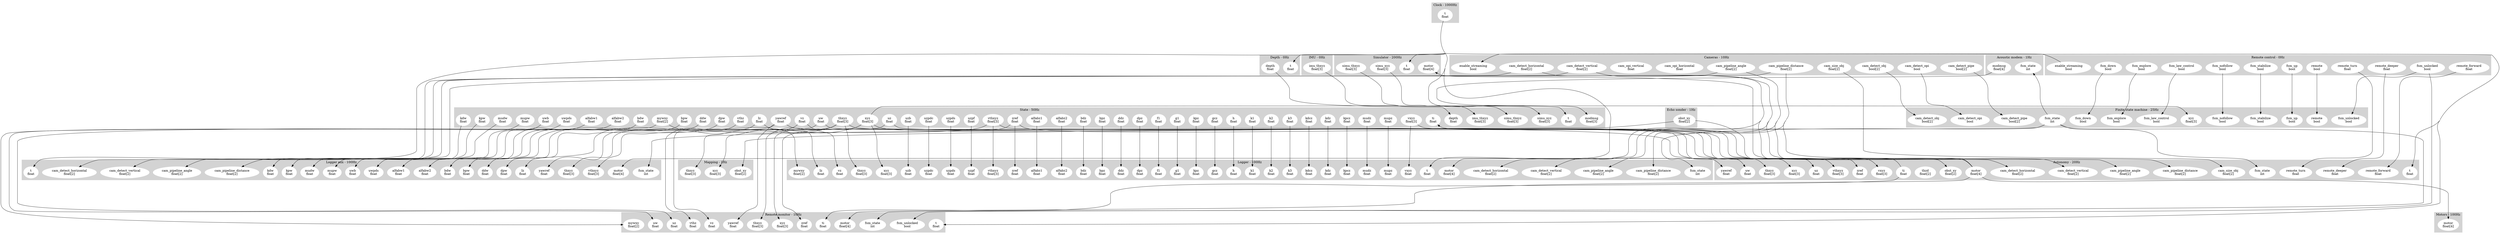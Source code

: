 digraph links {
	concentrate=true;
	subgraph cluster_1 {
		label = "Acoustic modem - 1Hz";
		style=filled;
		color=lightgrey;
		node [style=filled,color=white];
		2 [label = "fsm_state\nint"];
		3 [label = "modmsg\nfloat[4]"];
	}
	subgraph cluster_4 {
		label = "Autonomy - 20Hz";
		style=filled;
		color=lightgrey;
		node [style=filled,color=white];
		5 [label = "cam_detect_horizontal\nfloat[2]"];
		6 [label = "cam_detect_vertical\nfloat[2]"];
		7 [label = "cam_pipeline_angle\nfloat[2]"];
		8 [label = "cam_pipeline_distance\nfloat[2]"];
		9 [label = "cam_size_obj\nfloat[2]"];
		10 [label = "fsm_state\nint"];
		11 [label = "obst_xy\nfloat[2]"];
		12 [label = "remote_deeper\nfloat"];
		13 [label = "remote_forward\nfloat"];
		14 [label = "remote_turn\nfloat"];
		15 [label = "t\nfloat"];
		16 [label = "thxyz\nfloat[3]"];
		17 [label = "thzd\nfloat[2]"];
		18 [label = "uw\nfloat"];
		19 [label = "uz\nfloat"];
		20 [label = "vthxyz\nfloat[3]"];
		21 [label = "vxyz\nfloat[3]"];
		22 [label = "xyz\nfloat[3]"];
		23 [label = "yawref\nfloat"];
		24 [label = "zref\nfloat"];
		25 [label = "motor\nfloat[4]"];
		26 [label = "ti\nfloat"];
	}
	subgraph cluster_27 {
		label = "Cameras - 10Hz";
		style=filled;
		color=lightgrey;
		node [style=filled,color=white];
		28 [label = "enable_streaming\nbool"];
		29 [label = "cam_detect_horizontal\nfloat[2]"];
		30 [label = "cam_detect_obj\nbool[2]"];
		31 [label = "cam_detect_opi\nbool"];
		32 [label = "cam_detect_pipe\nbool[2]"];
		33 [label = "cam_detect_vertical\nfloat[2]"];
		34 [label = "cam_opi_horizontal\nfloat"];
		35 [label = "cam_opi_vertical\nfloat"];
		36 [label = "cam_pipeline_angle\nfloat[2]"];
		37 [label = "cam_pipeline_distance\nfloat[2]"];
		38 [label = "cam_size_obj\nfloat[2]"];
	}
	subgraph cluster_39 {
		label = "Clock - 1000Hz";
		style=filled;
		color=lightgrey;
		node [style=filled,color=white];
		40 [label = "t\nfloat"];
	}
	subgraph cluster_41 {
		label = "Echo sonder - 1Hz";
		style=filled;
		color=lightgrey;
		node [style=filled,color=white];
		42 [label = "obst_xy\nfloat[2]"];
	}
	subgraph cluster_43 {
		label = "Depth - 0Hz";
		style=filled;
		color=lightgrey;
		node [style=filled,color=white];
		44 [label = "t\nfloat"];
		45 [label = "depth\nfloat"];
	}
	subgraph cluster_46 {
		label = "IMU - 0Hz";
		style=filled;
		color=lightgrey;
		node [style=filled,color=white];
		47 [label = "imu_thxyz\nfloat[3]"];
	}
	subgraph cluster_48 {
		label = "Logger - 100Hz";
		style=filled;
		color=lightgrey;
		node [style=filled,color=white];
		49 [label = "Iz\nfloat"];
		50 [label = "alfabz1\nfloat"];
		51 [label = "alfabz2\nfloat"];
		52 [label = "bdz\nfloat"];
		53 [label = "bpz\nfloat"];
		54 [label = "cam_detect_horizontal\nfloat[2]"];
		55 [label = "cam_detect_vertical\nfloat[2]"];
		56 [label = "cam_pipeline_angle\nfloat[2]"];
		57 [label = "cam_pipeline_distance\nfloat[2]"];
		58 [label = "ddz\nfloat"];
		59 [label = "dpz\nfloat"];
		60 [label = "f1\nfloat"];
		61 [label = "fsm_state\nint"];
		62 [label = "g1\nfloat"];
		63 [label = "gcz\nfloat"];
		64 [label = "h\nfloat"];
		65 [label = "k1\nfloat"];
		66 [label = "k2\nfloat"];
		67 [label = "k3\nfloat"];
		68 [label = "kdcz\nfloat"];
		69 [label = "kdz\nfloat"];
		70 [label = "kpcz\nfloat"];
		71 [label = "kpz\nfloat"];
		72 [label = "motor\nfloat[4]"];
		73 [label = "mudz\nfloat"];
		74 [label = "mupz\nfloat"];
		75 [label = "mywxy\nfloat[2]"];
		76 [label = "t\nfloat"];
		77 [label = "thxyz\nfloat[3]"];
		78 [label = "uzb\nfloat"];
		79 [label = "uzpdc\nfloat"];
		80 [label = "uzpds\nfloat"];
		81 [label = "uzpf\nfloat"];
		82 [label = "vthxyz\nfloat[3]"];
		83 [label = "vxyz\nfloat"];
		84 [label = "vz\nfloat"];
		85 [label = "xyz\nfloat[3]"];
		86 [label = "zref\nfloat"];
	}
	subgraph cluster_87 {
		label = "Logger aux - 100Hz";
		style=filled;
		color=lightgrey;
		node [style=filled,color=white];
		88 [label = "Iz\nfloat"];
		89 [label = "alfabw1\nfloat"];
		90 [label = "alfabw2\nfloat"];
		91 [label = "bdw\nfloat"];
		92 [label = "bpw\nfloat"];
		93 [label = "cam_detect_horizontal\nfloat[2]"];
		94 [label = "cam_detect_vertical\nfloat[2]"];
		95 [label = "cam_pipeline_angle\nfloat[2]"];
		96 [label = "cam_pipeline_distance\nfloat[2]"];
		97 [label = "ddw\nfloat"];
		98 [label = "dpw\nfloat"];
		99 [label = "fsm_state\nint"];
		100 [label = "kdw\nfloat"];
		101 [label = "kpw\nfloat"];
		102 [label = "motor\nfloat[4]"];
		103 [label = "mudw\nfloat"];
		104 [label = "mupw\nfloat"];
		105 [label = "t\nfloat"];
		106 [label = "thxyz\nfloat[3]"];
		107 [label = "uwb\nfloat"];
		108 [label = "uwpds\nfloat"];
		109 [label = "vthxyz\nfloat[3]"];
		110 [label = "yawref\nfloat"];
	}
	subgraph cluster_111 {
		label = "Mapping - 1Hz";
		style=filled;
		color=lightgrey;
		node [style=filled,color=white];
		112 [label = "obst_xy\nfloat[2]"];
		113 [label = "thxyz\nfloat[3]"];
		114 [label = "xyz\nfloat[3]"];
	}
	subgraph cluster_115 {
		label = "Motors - 100Hz";
		style=filled;
		color=lightgrey;
		node [style=filled,color=white];
		116 [label = "motor\nfloat[4]"];
	}
	subgraph cluster_117 {
		label = "Remote control - 0Hz";
		style=filled;
		color=lightgrey;
		node [style=filled,color=white];
		118 [label = "enable_streaming\nbool"];
		119 [label = "fsm_down\nbool"];
		120 [label = "fsm_explore\nbool"];
		121 [label = "fsm_law_control\nbool"];
		122 [label = "fsm_nofollow\nbool"];
		123 [label = "fsm_stabilize\nbool"];
		124 [label = "fsm_unlocked\nbool"];
		125 [label = "fsm_up\nbool"];
		126 [label = "remote\nbool"];
		127 [label = "remote_deeper\nfloat"];
		128 [label = "remote_forward\nfloat"];
		129 [label = "remote_turn\nfloat"];
	}
	subgraph cluster_130 {
		label = "Remote monitor - 10Hz";
		style=filled;
		color=lightgrey;
		node [style=filled,color=white];
		131 [label = "fsm_state\nint"];
		132 [label = "fsm_unlocked\nbool"];
		133 [label = "motor\nfloat[4]"];
		134 [label = "mywxy\nfloat[2]"];
		135 [label = "t\nfloat"];
		136 [label = "thxyz\nfloat[3]"];
		137 [label = "ti\nfloat"];
		138 [label = "uw\nfloat"];
		139 [label = "uz\nfloat"];
		140 [label = "vthz\nfloat"];
		141 [label = "vz\nfloat"];
		142 [label = "xyz\nfloat[3]"];
		143 [label = "yawref\nfloat"];
		144 [label = "zref\nfloat"];
	}
	subgraph cluster_145 {
		label = "Simulator - 200Hz";
		style=filled;
		color=lightgrey;
		node [style=filled,color=white];
		146 [label = "motor\nfloat[4]"];
		147 [label = "t\nfloat"];
		148 [label = "simu_thxyz\nfloat[3]"];
		149 [label = "simu_xyz\nfloat[3]"];
	}
	subgraph cluster_150 {
		label = "State - 50Hz";
		style=filled;
		color=lightgrey;
		node [style=filled,color=white];
		151 [label = "depth\nfloat"];
		152 [label = "imu_thxyz\nfloat[3]"];
		153 [label = "modmsg\nfloat[3]"];
		154 [label = "simu_thxyz\nfloat[3]"];
		155 [label = "simu_xyz\nfloat[3]"];
		156 [label = "t\nfloat"];
		157 [label = "ti\nfloat"];
		158 [label = "Iz\nfloat"];
		159 [label = "alfabw1\nfloat"];
		160 [label = "alfabw2\nfloat"];
		161 [label = "alfabz1\nfloat"];
		162 [label = "alfabz2\nfloat"];
		163 [label = "bdw\nfloat"];
		164 [label = "bdz\nfloat"];
		165 [label = "bpw\nfloat"];
		166 [label = "bpz\nfloat"];
		167 [label = "ddw\nfloat"];
		168 [label = "ddz\nfloat"];
		169 [label = "dpw\nfloat"];
		170 [label = "dpz\nfloat"];
		171 [label = "f1\nfloat"];
		172 [label = "g1\nfloat"];
		173 [label = "gcz\nfloat"];
		174 [label = "h\nfloat"];
		175 [label = "k1\nfloat"];
		176 [label = "k2\nfloat"];
		177 [label = "k3\nfloat"];
		178 [label = "kdcz\nfloat"];
		179 [label = "kdw\nfloat"];
		180 [label = "kdz\nfloat"];
		181 [label = "kpcz\nfloat"];
		182 [label = "kpw\nfloat"];
		183 [label = "kpz\nfloat"];
		184 [label = "mudw\nfloat"];
		185 [label = "mudz\nfloat"];
		186 [label = "mupw\nfloat"];
		187 [label = "mupz\nfloat"];
		188 [label = "mywxy\nfloat[2]"];
		189 [label = "thxyz\nfloat[3]"];
		190 [label = "uw\nfloat"];
		191 [label = "uwb\nfloat"];
		192 [label = "uwpds\nfloat"];
		193 [label = "uz\nfloat"];
		194 [label = "uzb\nfloat"];
		195 [label = "uzpdc\nfloat"];
		196 [label = "uzpds\nfloat"];
		197 [label = "uzpf\nfloat"];
		198 [label = "vthxyz\nfloat[3]"];
		199 [label = "vthz\nfloat"];
		200 [label = "vxyz\nfloat[3]"];
		201 [label = "vz\nfloat"];
		202 [label = "xyz\nfloat[3]"];
		203 [label = "yawref\nfloat"];
		204 [label = "zref\nfloat"];
	}
	subgraph cluster_205 {
		label = "Finite state machine - 25Hz";
		style=filled;
		color=lightgrey;
		node [style=filled,color=white];
		206 [label = "cam_detect_obj\nbool[2]"];
		207 [label = "cam_detect_opi\nbool"];
		208 [label = "cam_detect_pipe\nbool[2]"];
		209 [label = "fsm_down\nbool"];
		210 [label = "fsm_explore\nbool"];
		211 [label = "fsm_law_control\nbool"];
		212 [label = "fsm_nofollow\nbool"];
		213 [label = "fsm_stabilize\nbool"];
		214 [label = "fsm_unlocked\nbool"];
		215 [label = "fsm_up\nbool"];
		216 [label = "remote\nbool"];
		217 [label = "xyz\nfloat[3]"];
		218 [label = "fsm_state\nint"];
	}
	subgraph cluster_219 {
		label = "subscriber - 10Hz";
		style=filled;
		color=lightgrey;
		node [style=filled,color=white];
	}
	subgraph cluster_220 {
		label = "Subscriber IMU - 10Hz";
		style=filled;
		color=lightgrey;
		node [style=filled,color=white];
	}
	158->49 [minlen=5];
	158->88 [minlen=5];
	159->89 [minlen=5];
	160->90 [minlen=5];
	161->50 [minlen=5];
	162->51 [minlen=5];
	163->91 [minlen=5];
	164->52 [minlen=5];
	165->92 [minlen=5];
	166->53 [minlen=5];
	29->5 [minlen=5];
	29->54 [minlen=5];
	29->93 [minlen=5];
	30->206 [minlen=5];
	31->207 [minlen=5];
	32->208 [minlen=5];
	33->6 [minlen=5];
	33->55 [minlen=5];
	33->94 [minlen=5];
	36->7 [minlen=5];
	36->56 [minlen=5];
	36->95 [minlen=5];
	37->8 [minlen=5];
	37->57 [minlen=5];
	37->96 [minlen=5];
	38->9 [minlen=5];
	167->97 [minlen=5];
	168->58 [minlen=5];
	45->151 [minlen=5];
	169->98 [minlen=5];
	170->59 [minlen=5];
	118->28 [minlen=5];
	171->60 [minlen=5];
	119->209 [minlen=5];
	120->210 [minlen=5];
	121->211 [minlen=5];
	122->212 [minlen=5];
	123->213 [minlen=5];
	218->2 [minlen=5];
	218->10 [minlen=5];
	218->61 [minlen=5];
	218->99 [minlen=5];
	218->131 [minlen=5];
	124->132 [minlen=5];
	124->214 [minlen=5];
	125->215 [minlen=5];
	172->62 [minlen=5];
	173->63 [minlen=5];
	174->64 [minlen=5];
	47->152 [minlen=5];
	175->65 [minlen=5];
	176->66 [minlen=5];
	177->67 [minlen=5];
	178->68 [minlen=5];
	179->100 [minlen=5];
	180->69 [minlen=5];
	181->70 [minlen=5];
	182->101 [minlen=5];
	183->71 [minlen=5];
	3->153 [minlen=5];
	25->72 [minlen=5];
	25->102 [minlen=5];
	25->116 [minlen=5];
	25->133 [minlen=5];
	25->146 [minlen=5];
	184->103 [minlen=5];
	185->73 [minlen=5];
	186->104 [minlen=5];
	187->74 [minlen=5];
	188->75 [minlen=5];
	188->134 [minlen=5];
	42->11 [minlen=5];
	42->112 [minlen=5];
	126->216 [minlen=5];
	127->12 [minlen=5];
	128->13 [minlen=5];
	129->14 [minlen=5];
	148->154 [minlen=5];
	149->155 [minlen=5];
	40->15 [minlen=5];
	40->44 [minlen=5];
	40->76 [minlen=5];
	40->105 [minlen=5];
	40->135 [minlen=5];
	40->147 [minlen=5];
	40->156 [minlen=5];
	189->16 [minlen=5];
	189->77 [minlen=5];
	189->106 [minlen=5];
	189->113 [minlen=5];
	189->136 [minlen=5];
	26->137 [minlen=5];
	26->157 [minlen=5];
	190->18 [minlen=5];
	190->138 [minlen=5];
	191->107 [minlen=5];
	192->108 [minlen=5];
	193->19 [minlen=5];
	193->139 [minlen=5];
	194->78 [minlen=5];
	195->79 [minlen=5];
	196->80 [minlen=5];
	197->81 [minlen=5];
	198->20 [minlen=5];
	198->82 [minlen=5];
	198->109 [minlen=5];
	199->140 [minlen=5];
	200->21 [minlen=5];
	200->83 [minlen=5];
	201->84 [minlen=5];
	201->141 [minlen=5];
	202->22 [minlen=5];
	202->85 [minlen=5];
	202->114 [minlen=5];
	202->142 [minlen=5];
	202->217 [minlen=5];
	203->23 [minlen=5];
	203->110 [minlen=5];
	203->143 [minlen=5];
	204->24 [minlen=5];
	204->86 [minlen=5];
	204->144 [minlen=5];
}